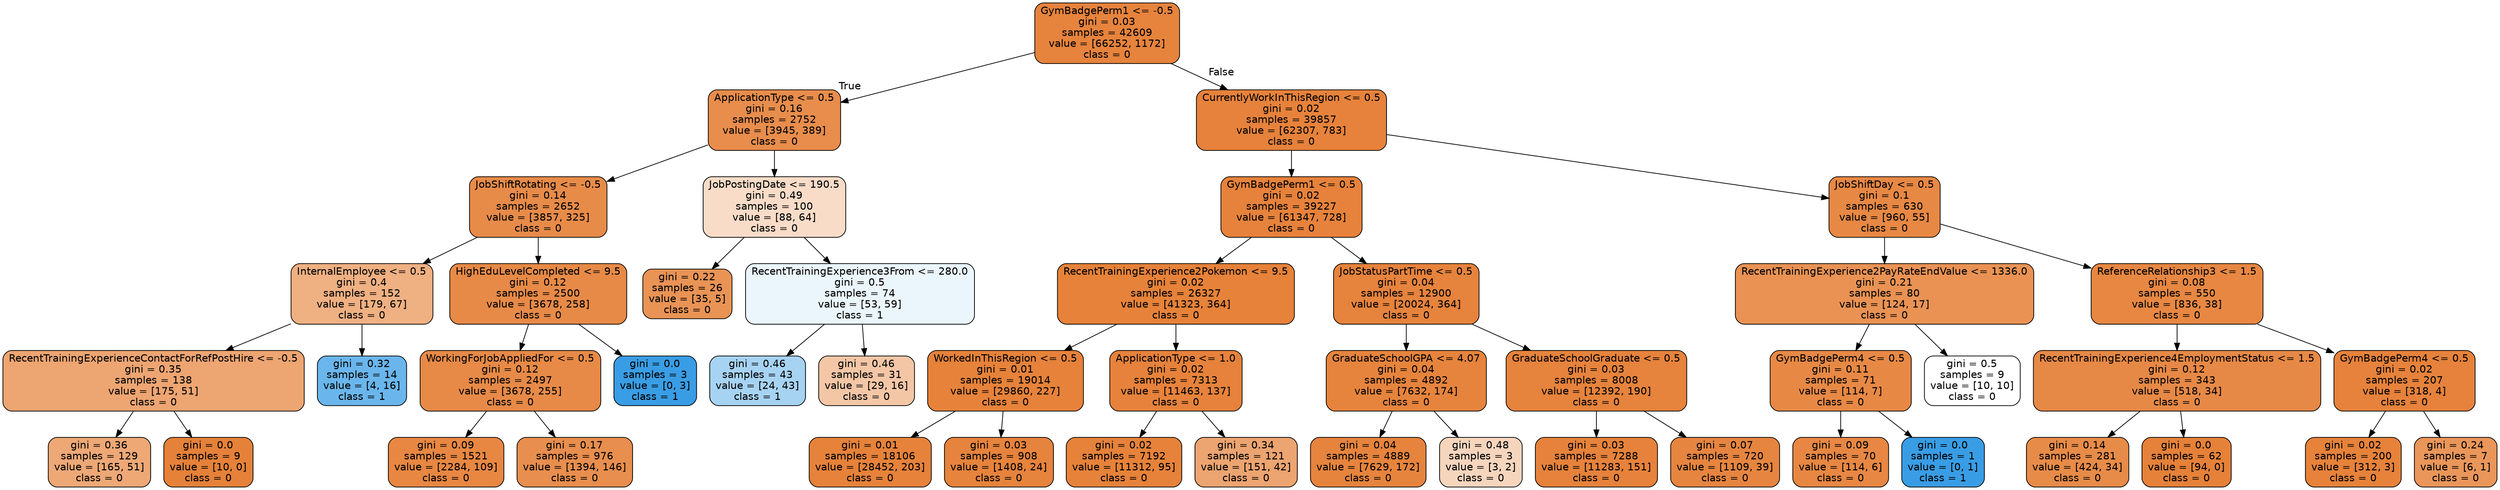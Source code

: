 digraph Tree {
node [shape=box, style="filled, rounded", color="black", fontname=helvetica] ;
edge [fontname=helvetica] ;
0 [label="GymBadgePerm1 <= -0.5\ngini = 0.03\nsamples = 42609\nvalue = [66252, 1172]\nclass = 0", fillcolor="#e58139fa"] ;
1 [label="ApplicationType <= 0.5\ngini = 0.16\nsamples = 2752\nvalue = [3945, 389]\nclass = 0", fillcolor="#e58139e6"] ;
0 -> 1 [labeldistance=2.5, labelangle=45, headlabel="True"] ;
2 [label="JobShiftRotating <= -0.5\ngini = 0.14\nsamples = 2652\nvalue = [3857, 325]\nclass = 0", fillcolor="#e58139ea"] ;
1 -> 2 ;
3 [label="InternalEmployee <= 0.5\ngini = 0.4\nsamples = 152\nvalue = [179, 67]\nclass = 0", fillcolor="#e58139a0"] ;
2 -> 3 ;
4 [label="RecentTrainingExperienceContactForRefPostHire <= -0.5\ngini = 0.35\nsamples = 138\nvalue = [175, 51]\nclass = 0", fillcolor="#e58139b5"] ;
3 -> 4 ;
5 [label="gini = 0.36\nsamples = 129\nvalue = [165, 51]\nclass = 0", fillcolor="#e58139b0"] ;
4 -> 5 ;
6 [label="gini = 0.0\nsamples = 9\nvalue = [10, 0]\nclass = 0", fillcolor="#e58139ff"] ;
4 -> 6 ;
7 [label="gini = 0.32\nsamples = 14\nvalue = [4, 16]\nclass = 1", fillcolor="#399de5bf"] ;
3 -> 7 ;
8 [label="HighEduLevelCompleted <= 9.5\ngini = 0.12\nsamples = 2500\nvalue = [3678, 258]\nclass = 0", fillcolor="#e58139ed"] ;
2 -> 8 ;
9 [label="WorkingForJobAppliedFor <= 0.5\ngini = 0.12\nsamples = 2497\nvalue = [3678, 255]\nclass = 0", fillcolor="#e58139ed"] ;
8 -> 9 ;
10 [label="gini = 0.09\nsamples = 1521\nvalue = [2284, 109]\nclass = 0", fillcolor="#e58139f3"] ;
9 -> 10 ;
11 [label="gini = 0.17\nsamples = 976\nvalue = [1394, 146]\nclass = 0", fillcolor="#e58139e4"] ;
9 -> 11 ;
12 [label="gini = 0.0\nsamples = 3\nvalue = [0, 3]\nclass = 1", fillcolor="#399de5ff"] ;
8 -> 12 ;
13 [label="JobPostingDate <= 190.5\ngini = 0.49\nsamples = 100\nvalue = [88, 64]\nclass = 0", fillcolor="#e5813946"] ;
1 -> 13 ;
14 [label="gini = 0.22\nsamples = 26\nvalue = [35, 5]\nclass = 0", fillcolor="#e58139db"] ;
13 -> 14 ;
15 [label="RecentTrainingExperience3From <= 280.0\ngini = 0.5\nsamples = 74\nvalue = [53, 59]\nclass = 1", fillcolor="#399de51a"] ;
13 -> 15 ;
16 [label="gini = 0.46\nsamples = 43\nvalue = [24, 43]\nclass = 1", fillcolor="#399de571"] ;
15 -> 16 ;
17 [label="gini = 0.46\nsamples = 31\nvalue = [29, 16]\nclass = 0", fillcolor="#e5813972"] ;
15 -> 17 ;
18 [label="CurrentlyWorkInThisRegion <= 0.5\ngini = 0.02\nsamples = 39857\nvalue = [62307, 783]\nclass = 0", fillcolor="#e58139fc"] ;
0 -> 18 [labeldistance=2.5, labelangle=-45, headlabel="False"] ;
19 [label="GymBadgePerm1 <= 0.5\ngini = 0.02\nsamples = 39227\nvalue = [61347, 728]\nclass = 0", fillcolor="#e58139fc"] ;
18 -> 19 ;
20 [label="RecentTrainingExperience2Pokemon <= 9.5\ngini = 0.02\nsamples = 26327\nvalue = [41323, 364]\nclass = 0", fillcolor="#e58139fd"] ;
19 -> 20 ;
21 [label="WorkedInThisRegion <= 0.5\ngini = 0.01\nsamples = 19014\nvalue = [29860, 227]\nclass = 0", fillcolor="#e58139fd"] ;
20 -> 21 ;
22 [label="gini = 0.01\nsamples = 18106\nvalue = [28452, 203]\nclass = 0", fillcolor="#e58139fd"] ;
21 -> 22 ;
23 [label="gini = 0.03\nsamples = 908\nvalue = [1408, 24]\nclass = 0", fillcolor="#e58139fb"] ;
21 -> 23 ;
24 [label="ApplicationType <= 1.0\ngini = 0.02\nsamples = 7313\nvalue = [11463, 137]\nclass = 0", fillcolor="#e58139fc"] ;
20 -> 24 ;
25 [label="gini = 0.02\nsamples = 7192\nvalue = [11312, 95]\nclass = 0", fillcolor="#e58139fd"] ;
24 -> 25 ;
26 [label="gini = 0.34\nsamples = 121\nvalue = [151, 42]\nclass = 0", fillcolor="#e58139b8"] ;
24 -> 26 ;
27 [label="JobStatusPartTime <= 0.5\ngini = 0.04\nsamples = 12900\nvalue = [20024, 364]\nclass = 0", fillcolor="#e58139fa"] ;
19 -> 27 ;
28 [label="GraduateSchoolGPA <= 4.07\ngini = 0.04\nsamples = 4892\nvalue = [7632, 174]\nclass = 0", fillcolor="#e58139f9"] ;
27 -> 28 ;
29 [label="gini = 0.04\nsamples = 4889\nvalue = [7629, 172]\nclass = 0", fillcolor="#e58139f9"] ;
28 -> 29 ;
30 [label="gini = 0.48\nsamples = 3\nvalue = [3, 2]\nclass = 0", fillcolor="#e5813955"] ;
28 -> 30 ;
31 [label="GraduateSchoolGraduate <= 0.5\ngini = 0.03\nsamples = 8008\nvalue = [12392, 190]\nclass = 0", fillcolor="#e58139fb"] ;
27 -> 31 ;
32 [label="gini = 0.03\nsamples = 7288\nvalue = [11283, 151]\nclass = 0", fillcolor="#e58139fc"] ;
31 -> 32 ;
33 [label="gini = 0.07\nsamples = 720\nvalue = [1109, 39]\nclass = 0", fillcolor="#e58139f6"] ;
31 -> 33 ;
34 [label="JobShiftDay <= 0.5\ngini = 0.1\nsamples = 630\nvalue = [960, 55]\nclass = 0", fillcolor="#e58139f0"] ;
18 -> 34 ;
35 [label="RecentTrainingExperience2PayRateEndValue <= 1336.0\ngini = 0.21\nsamples = 80\nvalue = [124, 17]\nclass = 0", fillcolor="#e58139dc"] ;
34 -> 35 ;
36 [label="GymBadgePerm4 <= 0.5\ngini = 0.11\nsamples = 71\nvalue = [114, 7]\nclass = 0", fillcolor="#e58139ef"] ;
35 -> 36 ;
37 [label="gini = 0.09\nsamples = 70\nvalue = [114, 6]\nclass = 0", fillcolor="#e58139f2"] ;
36 -> 37 ;
38 [label="gini = 0.0\nsamples = 1\nvalue = [0, 1]\nclass = 1", fillcolor="#399de5ff"] ;
36 -> 38 ;
39 [label="gini = 0.5\nsamples = 9\nvalue = [10, 10]\nclass = 0", fillcolor="#e5813900"] ;
35 -> 39 ;
40 [label="ReferenceRelationship3 <= 1.5\ngini = 0.08\nsamples = 550\nvalue = [836, 38]\nclass = 0", fillcolor="#e58139f3"] ;
34 -> 40 ;
41 [label="RecentTrainingExperience4EmploymentStatus <= 1.5\ngini = 0.12\nsamples = 343\nvalue = [518, 34]\nclass = 0", fillcolor="#e58139ee"] ;
40 -> 41 ;
42 [label="gini = 0.14\nsamples = 281\nvalue = [424, 34]\nclass = 0", fillcolor="#e58139eb"] ;
41 -> 42 ;
43 [label="gini = 0.0\nsamples = 62\nvalue = [94, 0]\nclass = 0", fillcolor="#e58139ff"] ;
41 -> 43 ;
44 [label="GymBadgePerm4 <= 0.5\ngini = 0.02\nsamples = 207\nvalue = [318, 4]\nclass = 0", fillcolor="#e58139fc"] ;
40 -> 44 ;
45 [label="gini = 0.02\nsamples = 200\nvalue = [312, 3]\nclass = 0", fillcolor="#e58139fd"] ;
44 -> 45 ;
46 [label="gini = 0.24\nsamples = 7\nvalue = [6, 1]\nclass = 0", fillcolor="#e58139d4"] ;
44 -> 46 ;
}